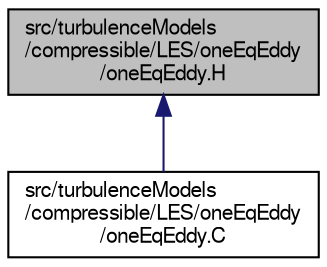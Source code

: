 digraph "src/turbulenceModels/compressible/LES/oneEqEddy/oneEqEddy.H"
{
  bgcolor="transparent";
  edge [fontname="FreeSans",fontsize="10",labelfontname="FreeSans",labelfontsize="10"];
  node [fontname="FreeSans",fontsize="10",shape=record];
  Node2 [label="src/turbulenceModels\l/compressible/LES/oneEqEddy\l/oneEqEddy.H",height=0.2,width=0.4,color="black", fillcolor="grey75", style="filled", fontcolor="black"];
  Node2 -> Node3 [dir="back",color="midnightblue",fontsize="10",style="solid",fontname="FreeSans"];
  Node3 [label="src/turbulenceModels\l/compressible/LES/oneEqEddy\l/oneEqEddy.C",height=0.2,width=0.4,color="black",URL="$a39845.html"];
}

